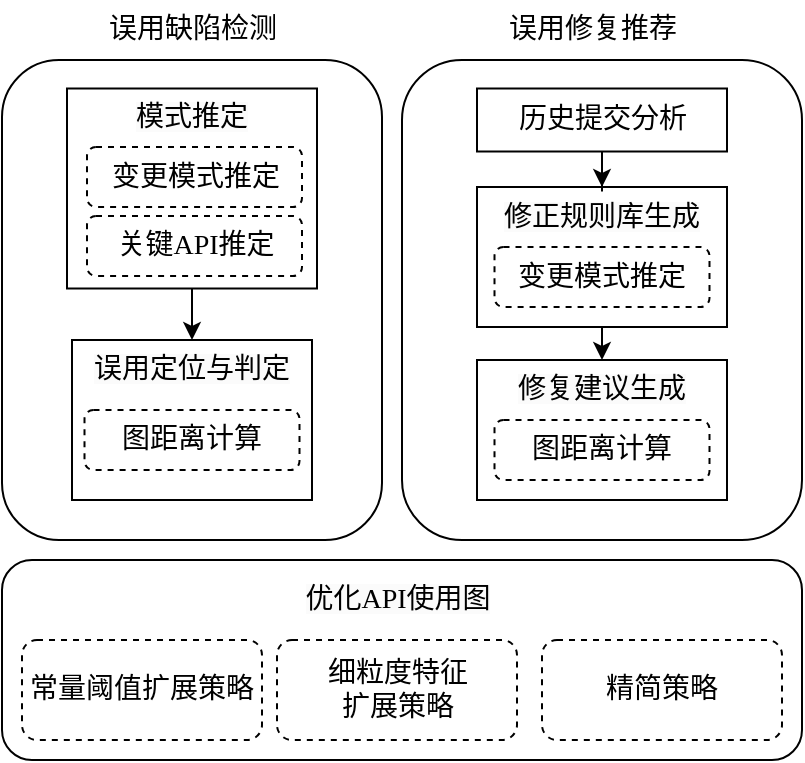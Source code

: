 <mxfile version="24.3.1" type="github">
  <diagram name="第 1 页" id="8a-9v8xuM8Dy89i8Rbkq">
    <mxGraphModel dx="1644" dy="903" grid="1" gridSize="10" guides="1" tooltips="1" connect="1" arrows="1" fold="1" page="1" pageScale="1" pageWidth="827" pageHeight="1169" math="0" shadow="0">
      <root>
        <mxCell id="0" />
        <mxCell id="1" parent="0" />
        <mxCell id="JvsKqhQAbY9GM_NtxrO8-1" value="" style="rounded=1;whiteSpace=wrap;html=1;fontFamily=宋体-简;fontSize=14;" parent="1" vertex="1">
          <mxGeometry x="340" y="290" width="200" height="240" as="geometry" />
        </mxCell>
        <mxCell id="Y7iztjV5FLh4-UJOSg3i-15" value="" style="rounded=1;whiteSpace=wrap;html=1;fontFamily=宋体-简;fontSize=14;" parent="1" vertex="1">
          <mxGeometry x="140" y="290" width="190" height="240" as="geometry" />
        </mxCell>
        <mxCell id="Y7iztjV5FLh4-UJOSg3i-11" value="" style="rounded=0;whiteSpace=wrap;html=1;fontFamily=宋体-简;fontSize=14;" parent="1" vertex="1">
          <mxGeometry x="377.5" y="440" width="125" height="70" as="geometry" />
        </mxCell>
        <mxCell id="Y7iztjV5FLh4-UJOSg3i-14" value="" style="rounded=0;whiteSpace=wrap;html=1;fontFamily=宋体-简;fontSize=14;" parent="1" vertex="1">
          <mxGeometry x="175" y="430" width="120" height="80" as="geometry" />
        </mxCell>
        <mxCell id="Y7iztjV5FLh4-UJOSg3i-18" value="误用缺陷检测" style="text;html=1;align=center;verticalAlign=middle;whiteSpace=wrap;rounded=0;fontFamily=宋体-简;fontSize=14;" parent="1" vertex="1">
          <mxGeometry x="182.5" y="260" width="105" height="30" as="geometry" />
        </mxCell>
        <mxCell id="Y7iztjV5FLh4-UJOSg3i-19" value="误用修复推荐" style="text;html=1;align=center;verticalAlign=middle;whiteSpace=wrap;rounded=0;fontFamily=宋体-简;fontSize=14;" parent="1" vertex="1">
          <mxGeometry x="387.5" y="260" width="95" height="30" as="geometry" />
        </mxCell>
        <mxCell id="IPG4iHUT1SF-epVdFXEr-2" value="" style="rounded=1;whiteSpace=wrap;html=1;fontFamily=宋体-简;fontSize=14;" parent="1" vertex="1">
          <mxGeometry x="140" y="540" width="400" height="100" as="geometry" />
        </mxCell>
        <mxCell id="IPG4iHUT1SF-epVdFXEr-8" value="图距离计算" style="rounded=1;whiteSpace=wrap;html=1;fontFamily=宋体-简;fontSize=14;dashed=1;" parent="1" vertex="1">
          <mxGeometry x="181.25" y="465" width="107.5" height="30" as="geometry" />
        </mxCell>
        <mxCell id="sD6JeU3PSlGkvY1KBa5A-5" value="" style="edgeStyle=orthogonalEdgeStyle;rounded=0;orthogonalLoop=1;jettySize=auto;html=1;" edge="1" parent="1" source="OpnrRFy9IsakW-a11sn6-1" target="Y7iztjV5FLh4-UJOSg3i-14">
          <mxGeometry relative="1" as="geometry" />
        </mxCell>
        <mxCell id="sD6JeU3PSlGkvY1KBa5A-1" value="&lt;span style=&quot;color: rgb(0, 0, 0); font-family: 宋体-简; font-size: 14px; font-style: normal; font-variant-ligatures: normal; font-variant-caps: normal; font-weight: 400; letter-spacing: normal; orphans: 2; text-indent: 0px; text-transform: none; widows: 2; word-spacing: 0px; -webkit-text-stroke-width: 0px; white-space: normal; background-color: rgb(251, 251, 251); text-decoration-thickness: initial; text-decoration-style: initial; text-decoration-color: initial; float: none; display: inline !important;&quot;&gt;优化API使用图&lt;/span&gt;" style="text;whiteSpace=wrap;html=1;align=center;" vertex="1" parent="1">
          <mxGeometry x="242.5" y="545" width="190" height="40" as="geometry" />
        </mxCell>
        <mxCell id="sD6JeU3PSlGkvY1KBa5A-2" value="常量阈值扩展策略" style="rounded=1;whiteSpace=wrap;html=1;fontFamily=宋体-简;fontSize=14;dashed=1;" vertex="1" parent="1">
          <mxGeometry x="150" y="580" width="120" height="50" as="geometry" />
        </mxCell>
        <mxCell id="sD6JeU3PSlGkvY1KBa5A-3" value="细粒度特征&lt;div&gt;扩展策略&lt;/div&gt;" style="rounded=1;whiteSpace=wrap;html=1;fontFamily=宋体-简;fontSize=14;dashed=1;" vertex="1" parent="1">
          <mxGeometry x="277.5" y="580" width="120" height="50" as="geometry" />
        </mxCell>
        <mxCell id="sD6JeU3PSlGkvY1KBa5A-4" value="精简策略" style="rounded=1;whiteSpace=wrap;html=1;fontFamily=宋体-简;fontSize=14;dashed=1;" vertex="1" parent="1">
          <mxGeometry x="410" y="580" width="120" height="50" as="geometry" />
        </mxCell>
        <mxCell id="OpnrRFy9IsakW-a11sn6-1" value="" style="rounded=0;whiteSpace=wrap;html=1;fontFamily=宋体-简;fontSize=14;" parent="1" vertex="1">
          <mxGeometry x="172.5" y="304.25" width="125" height="100" as="geometry" />
        </mxCell>
        <mxCell id="sD6JeU3PSlGkvY1KBa5A-6" value="&lt;span style=&quot;color: rgb(0, 0, 0); font-family: 宋体-简; font-size: 14px; font-style: normal; font-variant-ligatures: normal; font-variant-caps: normal; font-weight: 400; letter-spacing: normal; orphans: 2; text-indent: 0px; text-transform: none; widows: 2; word-spacing: 0px; -webkit-text-stroke-width: 0px; white-space: normal; background-color: rgb(251, 251, 251); text-decoration-thickness: initial; text-decoration-style: initial; text-decoration-color: initial; float: none; display: inline !important;&quot;&gt;模式推定&lt;/span&gt;" style="text;whiteSpace=wrap;html=1;align=center;" vertex="1" parent="1">
          <mxGeometry x="190" y="304.25" width="90" height="40" as="geometry" />
        </mxCell>
        <mxCell id="IPG4iHUT1SF-epVdFXEr-7" value="关键API推定" style="rounded=1;whiteSpace=wrap;html=1;fontFamily=宋体-简;fontSize=14;dashed=1;" parent="1" vertex="1">
          <mxGeometry x="182.5" y="368" width="107.5" height="30" as="geometry" />
        </mxCell>
        <mxCell id="IPG4iHUT1SF-epVdFXEr-6" value="变更模式推定" style="rounded=1;whiteSpace=wrap;html=1;fontFamily=宋体-简;fontSize=14;dashed=1;" parent="1" vertex="1">
          <mxGeometry x="182.5" y="333.5" width="107.5" height="30" as="geometry" />
        </mxCell>
        <mxCell id="sD6JeU3PSlGkvY1KBa5A-8" value="&lt;span style=&quot;color: rgb(0, 0, 0); font-family: 宋体-简; font-size: 14px; font-style: normal; font-variant-ligatures: normal; font-variant-caps: normal; font-weight: 400; letter-spacing: normal; orphans: 2; text-indent: 0px; text-transform: none; widows: 2; word-spacing: 0px; -webkit-text-stroke-width: 0px; white-space: normal; background-color: rgb(251, 251, 251); text-decoration-thickness: initial; text-decoration-style: initial; text-decoration-color: initial; float: none; display: inline !important;&quot;&gt;误用定位与判定&lt;/span&gt;" style="text;whiteSpace=wrap;html=1;align=center;" vertex="1" parent="1">
          <mxGeometry x="176.25" y="430" width="117.5" height="40" as="geometry" />
        </mxCell>
        <mxCell id="sD6JeU3PSlGkvY1KBa5A-12" value="" style="group" vertex="1" connectable="0" parent="1">
          <mxGeometry x="377.5" y="353.5" width="125" height="70" as="geometry" />
        </mxCell>
        <mxCell id="OpnrRFy9IsakW-a11sn6-2" value="" style="rounded=0;whiteSpace=wrap;html=1;fontFamily=宋体-简;fontSize=14;" parent="sD6JeU3PSlGkvY1KBa5A-12" vertex="1">
          <mxGeometry width="125" height="70" as="geometry" />
        </mxCell>
        <mxCell id="sD6JeU3PSlGkvY1KBa5A-9" value="&lt;span style=&quot;color: rgb(0, 0, 0); font-family: 宋体-简; font-size: 14px; font-style: normal; font-variant-ligatures: normal; font-variant-caps: normal; font-weight: 400; letter-spacing: normal; orphans: 2; text-indent: 0px; text-transform: none; widows: 2; word-spacing: 0px; -webkit-text-stroke-width: 0px; white-space: normal; background-color: rgb(251, 251, 251); text-decoration-thickness: initial; text-decoration-style: initial; text-decoration-color: initial; float: none; display: inline !important;&quot;&gt;修正规则库生成&lt;/span&gt;" style="text;whiteSpace=wrap;html=1;align=center;" vertex="1" parent="sD6JeU3PSlGkvY1KBa5A-12">
          <mxGeometry x="2.5" width="120" height="30" as="geometry" />
        </mxCell>
        <mxCell id="sD6JeU3PSlGkvY1KBa5A-10" value="变更模式推定" style="rounded=1;whiteSpace=wrap;html=1;fontFamily=宋体-简;fontSize=14;dashed=1;" vertex="1" parent="sD6JeU3PSlGkvY1KBa5A-12">
          <mxGeometry x="8.75" y="30" width="107.5" height="30" as="geometry" />
        </mxCell>
        <mxCell id="sD6JeU3PSlGkvY1KBa5A-14" style="edgeStyle=orthogonalEdgeStyle;rounded=0;orthogonalLoop=1;jettySize=auto;html=1;" edge="1" parent="1" source="sD6JeU3PSlGkvY1KBa5A-13" target="sD6JeU3PSlGkvY1KBa5A-9">
          <mxGeometry relative="1" as="geometry" />
        </mxCell>
        <mxCell id="sD6JeU3PSlGkvY1KBa5A-13" value="历史提交分析" style="rounded=0;whiteSpace=wrap;html=1;fontFamily=宋体-简;fontSize=14;" vertex="1" parent="1">
          <mxGeometry x="377.5" y="304.25" width="125" height="31.5" as="geometry" />
        </mxCell>
        <mxCell id="sD6JeU3PSlGkvY1KBa5A-15" style="edgeStyle=orthogonalEdgeStyle;rounded=0;orthogonalLoop=1;jettySize=auto;html=1;exitX=0.5;exitY=1;exitDx=0;exitDy=0;entryX=0.5;entryY=0;entryDx=0;entryDy=0;" edge="1" parent="1" source="OpnrRFy9IsakW-a11sn6-2" target="Y7iztjV5FLh4-UJOSg3i-11">
          <mxGeometry relative="1" as="geometry" />
        </mxCell>
        <mxCell id="sD6JeU3PSlGkvY1KBa5A-16" value="&lt;span style=&quot;color: rgb(0, 0, 0); font-family: 宋体-简; font-size: 14px; font-style: normal; font-variant-ligatures: normal; font-variant-caps: normal; font-weight: 400; letter-spacing: normal; orphans: 2; text-indent: 0px; text-transform: none; widows: 2; word-spacing: 0px; -webkit-text-stroke-width: 0px; white-space: normal; background-color: rgb(251, 251, 251); text-decoration-thickness: initial; text-decoration-style: initial; text-decoration-color: initial; float: none; display: inline !important;&quot;&gt;修复建议生成&lt;/span&gt;" style="text;whiteSpace=wrap;html=1;align=center;" vertex="1" parent="1">
          <mxGeometry x="380" y="440" width="120" height="40" as="geometry" />
        </mxCell>
        <mxCell id="sD6JeU3PSlGkvY1KBa5A-17" value="图距离计算" style="rounded=1;whiteSpace=wrap;html=1;fontFamily=宋体-简;fontSize=14;dashed=1;" vertex="1" parent="1">
          <mxGeometry x="386.25" y="470" width="107.5" height="30" as="geometry" />
        </mxCell>
      </root>
    </mxGraphModel>
  </diagram>
</mxfile>
